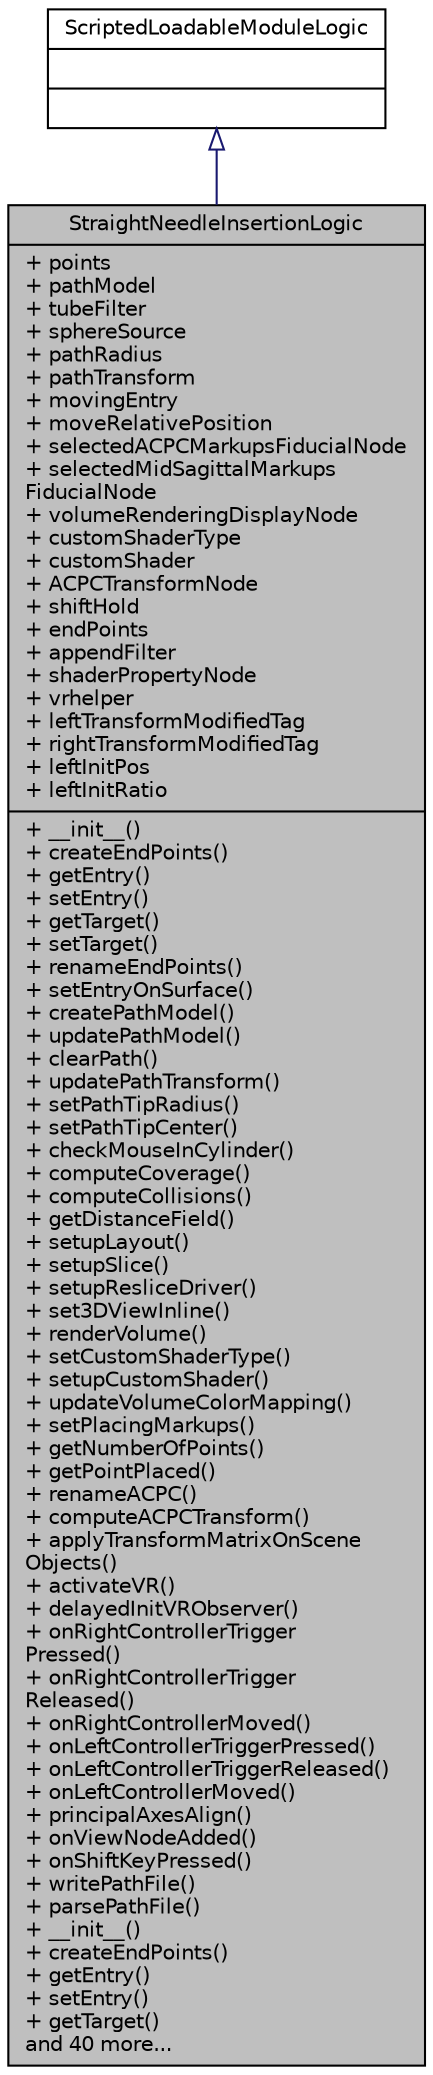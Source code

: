 digraph "StraightNeedleInsertionLogic"
{
 // LATEX_PDF_SIZE
  bgcolor="transparent";
  edge [fontname="Helvetica",fontsize="10",labelfontname="Helvetica",labelfontsize="10"];
  node [fontname="Helvetica",fontsize="10",shape=record];
  Node1 [label="{StraightNeedleInsertionLogic\n|+ points\l+ pathModel\l+ tubeFilter\l+ sphereSource\l+ pathRadius\l+ pathTransform\l+ movingEntry\l+ moveRelativePosition\l+ selectedACPCMarkupsFiducialNode\l+ selectedMidSagittalMarkups\lFiducialNode\l+ volumeRenderingDisplayNode\l+ customShaderType\l+ customShader\l+ ACPCTransformNode\l+ shiftHold\l+ endPoints\l+ appendFilter\l+ shaderPropertyNode\l+ vrhelper\l+ leftTransformModifiedTag\l+ rightTransformModifiedTag\l+ leftInitPos\l+ leftInitRatio\l|+ __init__()\l+ createEndPoints()\l+ getEntry()\l+ setEntry()\l+ getTarget()\l+ setTarget()\l+ renameEndPoints()\l+ setEntryOnSurface()\l+ createPathModel()\l+ updatePathModel()\l+ clearPath()\l+ updatePathTransform()\l+ setPathTipRadius()\l+ setPathTipCenter()\l+ checkMouseInCylinder()\l+ computeCoverage()\l+ computeCollisions()\l+ getDistanceField()\l+ setupLayout()\l+ setupSlice()\l+ setupResliceDriver()\l+ set3DViewInline()\l+ renderVolume()\l+ setCustomShaderType()\l+ setupCustomShader()\l+ updateVolumeColorMapping()\l+ setPlacingMarkups()\l+ getNumberOfPoints()\l+ getPointPlaced()\l+ renameACPC()\l+ computeACPCTransform()\l+ applyTransformMatrixOnScene\lObjects()\l+ activateVR()\l+ delayedInitVRObserver()\l+ onRightControllerTrigger\lPressed()\l+ onRightControllerTrigger\lReleased()\l+ onRightControllerMoved()\l+ onLeftControllerTriggerPressed()\l+ onLeftControllerTriggerReleased()\l+ onLeftControllerMoved()\l+ principalAxesAlign()\l+ onViewNodeAdded()\l+ onShiftKeyPressed()\l+ writePathFile()\l+ parsePathFile()\l+ __init__()\l+ createEndPoints()\l+ getEntry()\l+ setEntry()\l+ getTarget()\land 40 more...\l}",height=0.2,width=0.4,color="black", fillcolor="grey75", style="filled", fontcolor="black",tooltip=" "];
  Node2 -> Node1 [dir="back",color="midnightblue",fontsize="10",style="solid",arrowtail="onormal",fontname="Helvetica"];
  Node2 [label="{ScriptedLoadableModuleLogic\n||}",height=0.2,width=0.4,color="black",URL="$class_scripted_loadable_module_logic.html",tooltip=" "];
}
